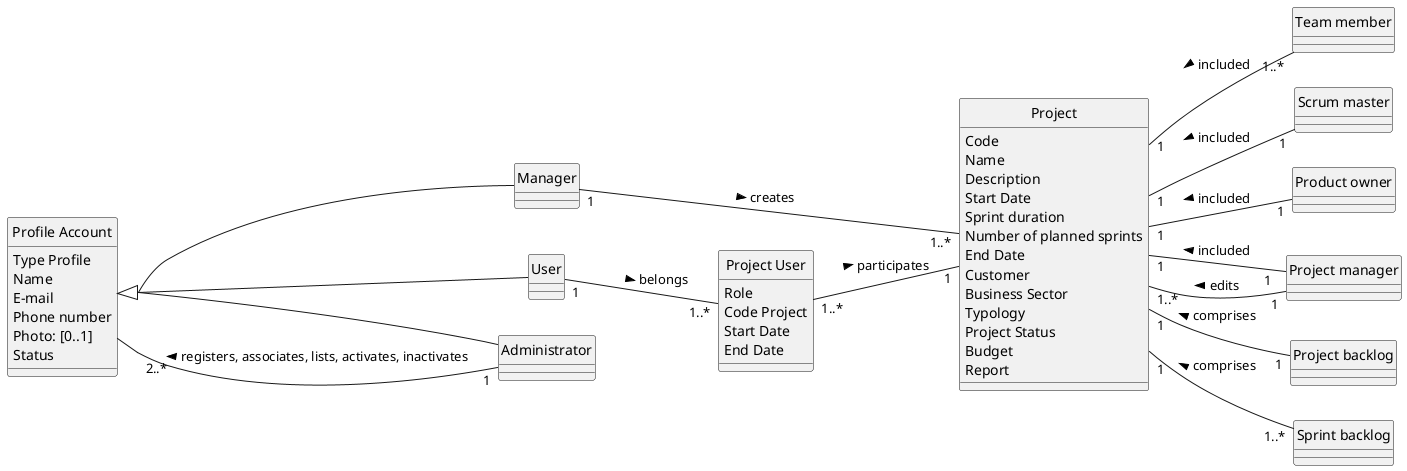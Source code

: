 @startuml
skinparam style strictuml
left to right direction
skinparam groupInheritance 3

 class "Profile Account" as Profile {
   Type Profile
   Name
   E-mail
   Phone number
   Photo: [0..1]
   'the [0..1] in Photo indicates an optional value, see Craig 2004, p.121
   Status
 }

  class "Project User" {
  Role
  Code Project
  Start Date
  End Date
  }

 class Project{
 Code
 Name
 Description
 Start Date
 Sprint duration
 Number of planned sprints
 End Date
 Customer
 Business Sector
 Typology
 Project Status
 Budget
 Report
}

Profile <|-- Manager
Profile <|-- User
Profile <|-- Administrator

Administrator "1" -- "2..*" Profile: registers, associates, lists, activates, inactivates >
Manager "1"--- "1..*" Project: creates >
User "1" -- "1..*" "Project User": belongs >
"Project User" "1..*" -- "1" Project : participates >
Project "1" -- "1..*" "Team member": included <
Project "1" -- "1" "Scrum master": included <
Project "1" -- "1" "Product owner": included <
Project "1" -- "1  " "Project manager": included <
Project "1" -- "1" "Project backlog": comprises <
Project "1" -- "1..*" "Sprint backlog": comprises <
"Project manager" "1" -- "1..*" Project: edits >
@enduml